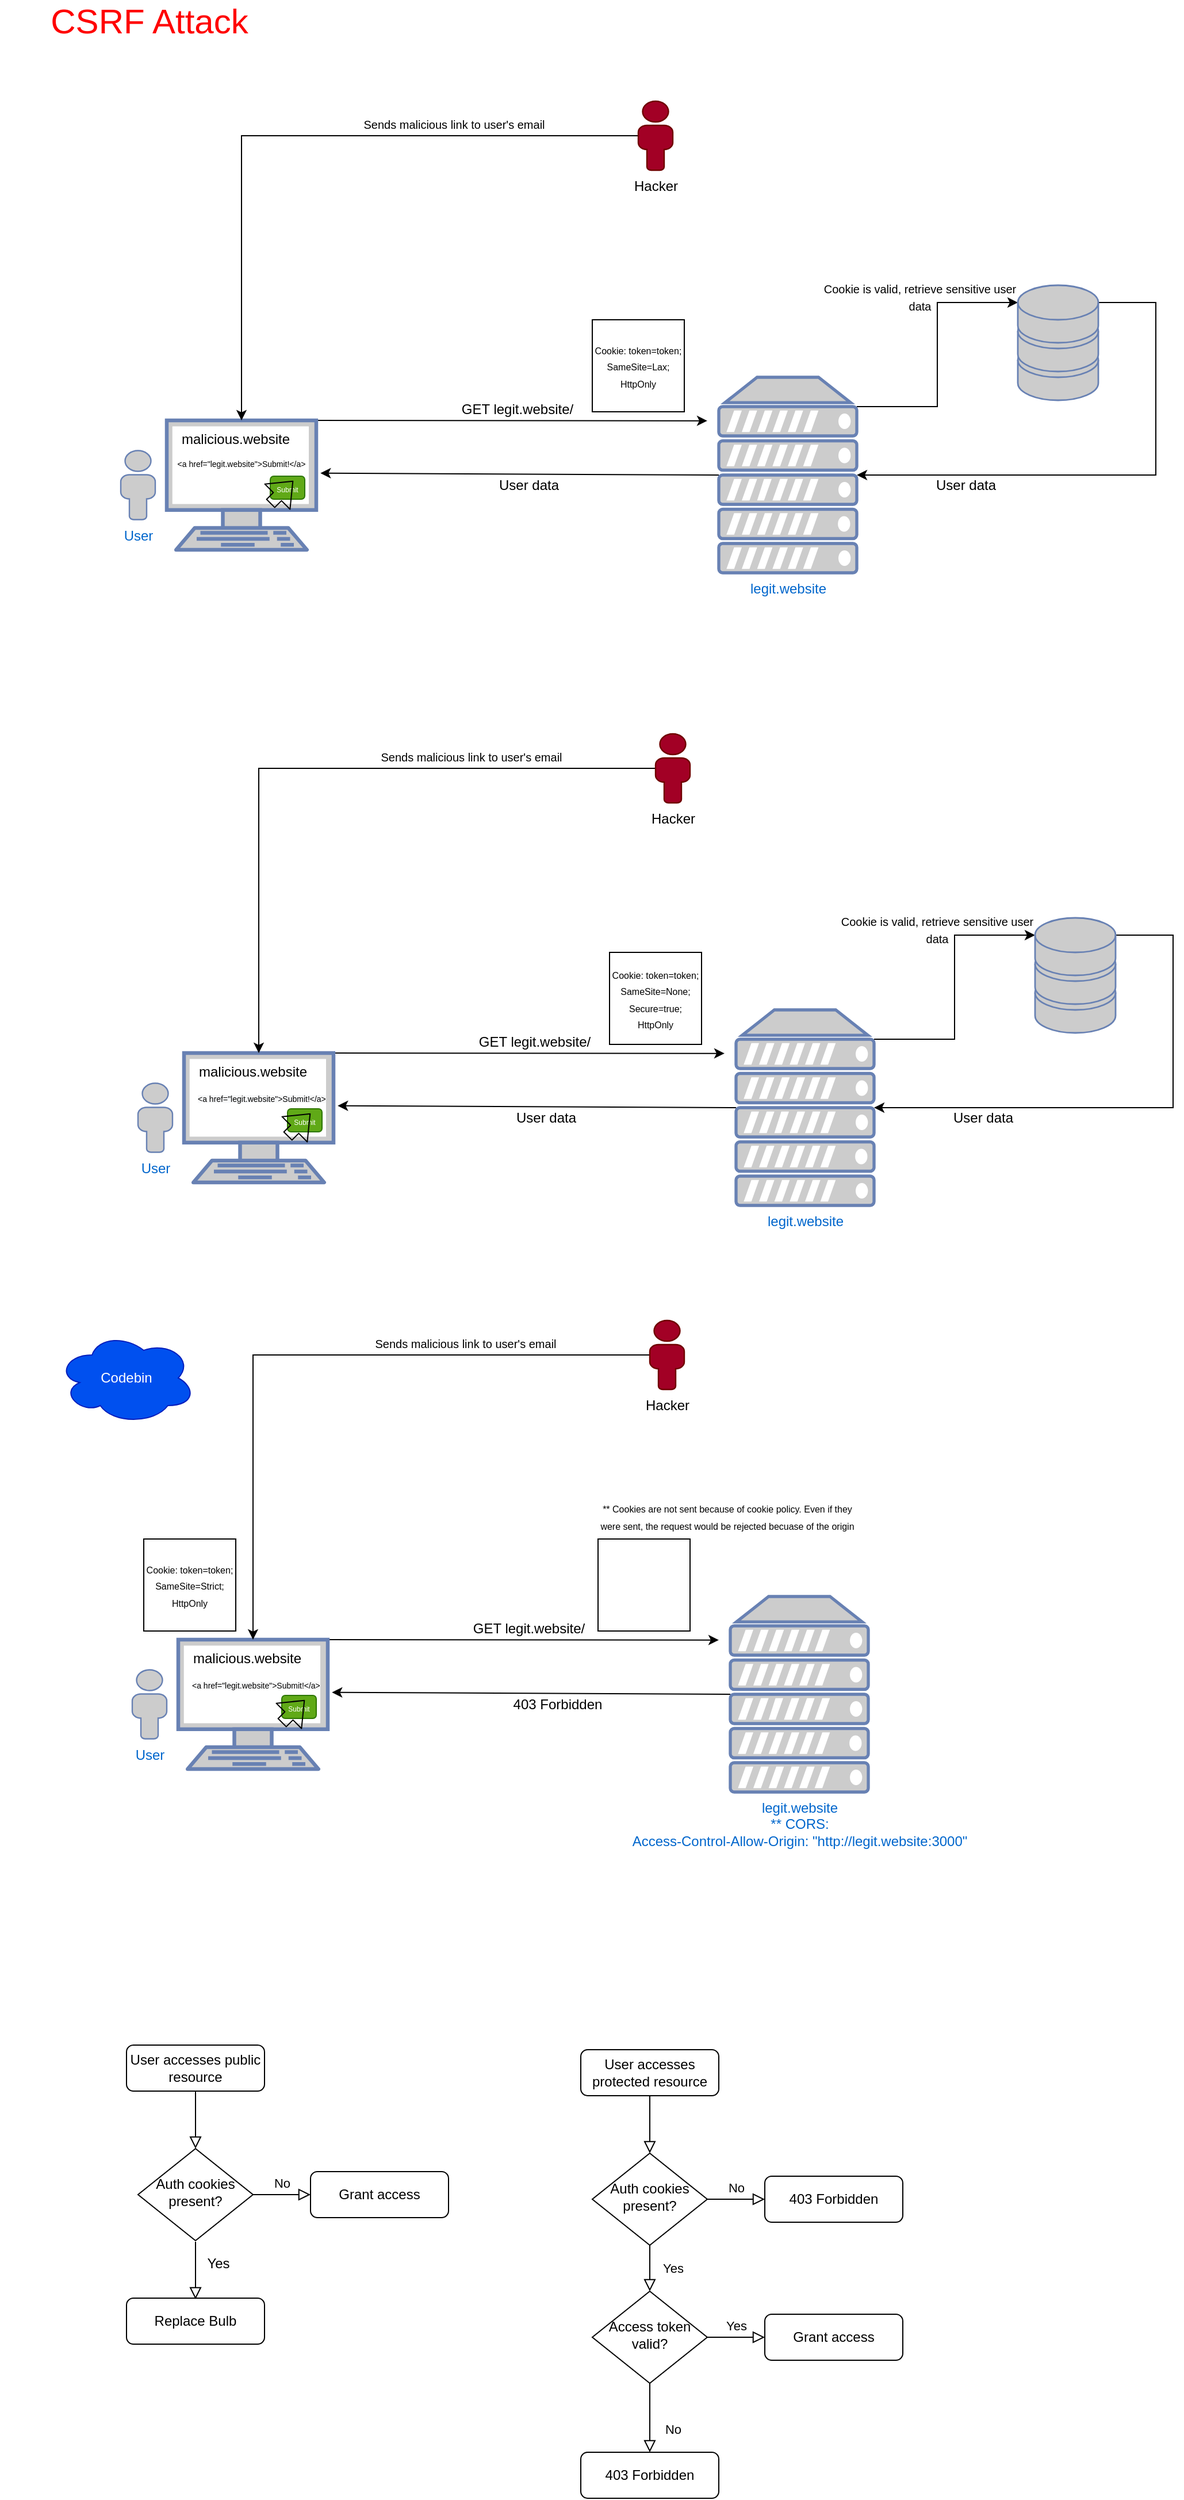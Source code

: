 <mxfile version="13.9.9" type="device"><diagram id="C5RBs43oDa-KdzZeNtuy" name="Page-1"><mxGraphModel dx="3197" dy="2539" grid="1" gridSize="10" guides="1" tooltips="1" connect="1" arrows="1" fold="1" page="1" pageScale="1" pageWidth="827" pageHeight="1169" math="0" shadow="0"><root><mxCell id="WIyWlLk6GJQsqaUBKTNV-0"/><mxCell id="WIyWlLk6GJQsqaUBKTNV-1" parent="WIyWlLk6GJQsqaUBKTNV-0"/><mxCell id="WIyWlLk6GJQsqaUBKTNV-2" value="" style="rounded=0;html=1;jettySize=auto;orthogonalLoop=1;fontSize=11;endArrow=block;endFill=0;endSize=8;strokeWidth=1;shadow=0;labelBackgroundColor=none;edgeStyle=orthogonalEdgeStyle;" parent="WIyWlLk6GJQsqaUBKTNV-1" source="WIyWlLk6GJQsqaUBKTNV-3" target="WIyWlLk6GJQsqaUBKTNV-6" edge="1"><mxGeometry relative="1" as="geometry"/></mxCell><mxCell id="WIyWlLk6GJQsqaUBKTNV-3" value="User accesses public resource" style="rounded=1;whiteSpace=wrap;html=1;fontSize=12;glass=0;strokeWidth=1;shadow=0;" parent="WIyWlLk6GJQsqaUBKTNV-1" vertex="1"><mxGeometry x="85" y="1750" width="120" height="40" as="geometry"/></mxCell><mxCell id="WIyWlLk6GJQsqaUBKTNV-5" value="No" style="edgeStyle=orthogonalEdgeStyle;rounded=0;html=1;jettySize=auto;orthogonalLoop=1;fontSize=11;endArrow=block;endFill=0;endSize=8;strokeWidth=1;shadow=0;labelBackgroundColor=none;" parent="WIyWlLk6GJQsqaUBKTNV-1" source="WIyWlLk6GJQsqaUBKTNV-6" target="WIyWlLk6GJQsqaUBKTNV-7" edge="1"><mxGeometry y="10" relative="1" as="geometry"><mxPoint as="offset"/></mxGeometry></mxCell><mxCell id="WIyWlLk6GJQsqaUBKTNV-6" value="Auth cookies present?" style="rhombus;whiteSpace=wrap;html=1;shadow=0;fontFamily=Helvetica;fontSize=12;align=center;strokeWidth=1;spacing=6;spacingTop=-4;" parent="WIyWlLk6GJQsqaUBKTNV-1" vertex="1"><mxGeometry x="95" y="1840" width="100" height="80" as="geometry"/></mxCell><mxCell id="WIyWlLk6GJQsqaUBKTNV-7" value="Grant access" style="rounded=1;whiteSpace=wrap;html=1;fontSize=12;glass=0;strokeWidth=1;shadow=0;" parent="WIyWlLk6GJQsqaUBKTNV-1" vertex="1"><mxGeometry x="245" y="1860" width="120" height="40" as="geometry"/></mxCell><mxCell id="aJe6lhraDqwbNiLTyz2L-0" value="User" style="fontColor=#0066CC;verticalAlign=top;verticalLabelPosition=bottom;labelPosition=center;align=center;html=1;outlineConnect=0;fillColor=#CCCCCC;strokeColor=#6881B3;gradientColor=none;gradientDirection=north;strokeWidth=2;shape=mxgraph.networks.user_male;" vertex="1" parent="WIyWlLk6GJQsqaUBKTNV-1"><mxGeometry x="80" y="363.75" width="30" height="60" as="geometry"/></mxCell><mxCell id="aJe6lhraDqwbNiLTyz2L-20" style="edgeStyle=none;rounded=0;orthogonalLoop=1;jettySize=auto;html=1;exitX=1;exitY=0;exitDx=0;exitDy=0;exitPerimeter=0;fontColor=#000000;" edge="1" parent="WIyWlLk6GJQsqaUBKTNV-1" source="aJe6lhraDqwbNiLTyz2L-2"><mxGeometry relative="1" as="geometry"><mxPoint x="590" y="337.828" as="targetPoint"/></mxGeometry></mxCell><mxCell id="aJe6lhraDqwbNiLTyz2L-2" value="" style="fontColor=#0066CC;verticalAlign=top;verticalLabelPosition=bottom;labelPosition=center;align=center;html=1;outlineConnect=0;fillColor=#CCCCCC;strokeColor=#6881B3;gradientColor=none;gradientDirection=north;strokeWidth=2;shape=mxgraph.networks.terminal;" vertex="1" parent="WIyWlLk6GJQsqaUBKTNV-1"><mxGeometry x="120" y="337.5" width="130" height="112.5" as="geometry"/></mxCell><mxCell id="aJe6lhraDqwbNiLTyz2L-4" style="edgeStyle=orthogonalEdgeStyle;rounded=0;orthogonalLoop=1;jettySize=auto;html=1;exitX=0;exitY=0.5;exitDx=0;exitDy=0;exitPerimeter=0;entryX=0.5;entryY=0;entryDx=0;entryDy=0;entryPerimeter=0;" edge="1" parent="WIyWlLk6GJQsqaUBKTNV-1" source="aJe6lhraDqwbNiLTyz2L-3" target="aJe6lhraDqwbNiLTyz2L-2"><mxGeometry relative="1" as="geometry"/></mxCell><mxCell id="aJe6lhraDqwbNiLTyz2L-3" value="Hacker" style="verticalAlign=top;verticalLabelPosition=bottom;labelPosition=center;align=center;html=1;outlineConnect=0;fillColor=#a20025;strokeColor=#6F0000;gradientDirection=north;strokeWidth=2;shape=mxgraph.networks.user_male;" vertex="1" parent="WIyWlLk6GJQsqaUBKTNV-1"><mxGeometry x="530" y="60" width="30" height="60" as="geometry"/></mxCell><mxCell id="aJe6lhraDqwbNiLTyz2L-5" value="malicious.website" style="text;html=1;strokeColor=none;fillColor=none;align=center;verticalAlign=middle;whiteSpace=wrap;rounded=0;" vertex="1" parent="WIyWlLk6GJQsqaUBKTNV-1"><mxGeometry x="160" y="343.75" width="40" height="20" as="geometry"/></mxCell><mxCell id="aJe6lhraDqwbNiLTyz2L-6" value="&lt;font style=&quot;font-size: 7px&quot;&gt;&amp;lt;a href=&quot;legit.website&quot;&amp;gt;Submit!&amp;lt;/a&amp;gt;&lt;/font&gt;" style="text;html=1;strokeColor=none;fillColor=none;align=center;verticalAlign=middle;whiteSpace=wrap;rounded=0;" vertex="1" parent="WIyWlLk6GJQsqaUBKTNV-1"><mxGeometry x="20" y="363.75" width="330" height="20" as="geometry"/></mxCell><mxCell id="aJe6lhraDqwbNiLTyz2L-9" value="&lt;font style=&quot;font-size: 6px&quot;&gt;Submit&lt;/font&gt;" style="rounded=1;whiteSpace=wrap;html=1;align=center;fillColor=#60a917;strokeColor=#2D7600;fontColor=#ffffff;" vertex="1" parent="WIyWlLk6GJQsqaUBKTNV-1"><mxGeometry x="210" y="386" width="30" height="20" as="geometry"/></mxCell><mxCell id="aJe6lhraDqwbNiLTyz2L-11" value="" style="shape=flexArrow;endArrow=classic;html=1;" edge="1" parent="WIyWlLk6GJQsqaUBKTNV-1"><mxGeometry width="50" height="50" relative="1" as="geometry"><mxPoint x="210" y="410" as="sourcePoint"/><mxPoint x="230" y="390" as="targetPoint"/></mxGeometry></mxCell><mxCell id="aJe6lhraDqwbNiLTyz2L-12" value="&lt;font style=&quot;font-size: 10px&quot;&gt;Sends malicious link to user's email&lt;/font&gt;" style="text;html=1;strokeColor=none;fillColor=none;align=center;verticalAlign=middle;whiteSpace=wrap;rounded=0;" vertex="1" parent="WIyWlLk6GJQsqaUBKTNV-1"><mxGeometry x="270" y="70" width="200" height="20" as="geometry"/></mxCell><mxCell id="aJe6lhraDqwbNiLTyz2L-22" style="edgeStyle=none;rounded=0;orthogonalLoop=1;jettySize=auto;html=1;exitX=0;exitY=0.5;exitDx=0;exitDy=0;exitPerimeter=0;entryX=0.708;entryY=0.98;entryDx=0;entryDy=0;entryPerimeter=0;fontColor=#000000;" edge="1" parent="WIyWlLk6GJQsqaUBKTNV-1" source="aJe6lhraDqwbNiLTyz2L-14" target="aJe6lhraDqwbNiLTyz2L-6"><mxGeometry relative="1" as="geometry"/></mxCell><mxCell id="aJe6lhraDqwbNiLTyz2L-36" style="edgeStyle=orthogonalEdgeStyle;rounded=0;orthogonalLoop=1;jettySize=auto;html=1;exitX=1;exitY=0.15;exitDx=0;exitDy=0;exitPerimeter=0;entryX=0;entryY=0.15;entryDx=0;entryDy=0;entryPerimeter=0;fontColor=#000000;" edge="1" parent="WIyWlLk6GJQsqaUBKTNV-1" source="aJe6lhraDqwbNiLTyz2L-14" target="aJe6lhraDqwbNiLTyz2L-29"><mxGeometry relative="1" as="geometry"/></mxCell><mxCell id="aJe6lhraDqwbNiLTyz2L-14" value="legit.website" style="fontColor=#0066CC;verticalAlign=top;verticalLabelPosition=bottom;labelPosition=center;align=center;html=1;outlineConnect=0;fillColor=#CCCCCC;strokeColor=#6881B3;gradientColor=none;gradientDirection=north;strokeWidth=2;shape=mxgraph.networks.server;" vertex="1" parent="WIyWlLk6GJQsqaUBKTNV-1"><mxGeometry x="600" y="300" width="120" height="170" as="geometry"/></mxCell><mxCell id="aJe6lhraDqwbNiLTyz2L-17" value="GET legit.website/" style="text;html=1;strokeColor=none;fillColor=none;align=center;verticalAlign=middle;whiteSpace=wrap;rounded=0;fontColor=#000000;" vertex="1" parent="WIyWlLk6GJQsqaUBKTNV-1"><mxGeometry x="360" y="317.5" width="130" height="20" as="geometry"/></mxCell><mxCell id="aJe6lhraDqwbNiLTyz2L-19" value="&lt;font style=&quot;font-size: 8px&quot;&gt;Cookie: token=token; SameSite=Lax; HttpOnly&lt;/font&gt;" style="whiteSpace=wrap;html=1;aspect=fixed;fontColor=#000000;" vertex="1" parent="WIyWlLk6GJQsqaUBKTNV-1"><mxGeometry x="490" y="250" width="80" height="80" as="geometry"/></mxCell><mxCell id="aJe6lhraDqwbNiLTyz2L-37" style="edgeStyle=orthogonalEdgeStyle;rounded=0;orthogonalLoop=1;jettySize=auto;html=1;exitX=1;exitY=0.15;exitDx=0;exitDy=0;exitPerimeter=0;fontColor=#000000;" edge="1" parent="WIyWlLk6GJQsqaUBKTNV-1" source="aJe6lhraDqwbNiLTyz2L-29" target="aJe6lhraDqwbNiLTyz2L-14"><mxGeometry relative="1" as="geometry"><Array as="points"><mxPoint x="980" y="235"/><mxPoint x="980" y="385"/></Array></mxGeometry></mxCell><mxCell id="aJe6lhraDqwbNiLTyz2L-29" value="" style="fontColor=#0066CC;verticalAlign=top;verticalLabelPosition=bottom;labelPosition=center;align=center;html=1;outlineConnect=0;fillColor=#CCCCCC;strokeColor=#6881B3;gradientColor=none;gradientDirection=north;strokeWidth=2;shape=mxgraph.networks.storage;" vertex="1" parent="WIyWlLk6GJQsqaUBKTNV-1"><mxGeometry x="860" y="220" width="70" height="100" as="geometry"/></mxCell><mxCell id="aJe6lhraDqwbNiLTyz2L-32" value="&lt;font style=&quot;font-size: 10px&quot;&gt;Cookie is valid, retrieve sensitive user data&lt;/font&gt;" style="text;html=1;strokeColor=none;fillColor=none;align=center;verticalAlign=middle;whiteSpace=wrap;rounded=0;fontColor=#000000;" vertex="1" parent="WIyWlLk6GJQsqaUBKTNV-1"><mxGeometry x="680" y="220" width="190" height="20" as="geometry"/></mxCell><mxCell id="aJe6lhraDqwbNiLTyz2L-34" value="User data" style="text;html=1;strokeColor=none;fillColor=none;align=center;verticalAlign=middle;whiteSpace=wrap;rounded=0;fontColor=#000000;" vertex="1" parent="WIyWlLk6GJQsqaUBKTNV-1"><mxGeometry x="780" y="383.75" width="70" height="20" as="geometry"/></mxCell><mxCell id="aJe6lhraDqwbNiLTyz2L-35" value="User data" style="text;html=1;strokeColor=none;fillColor=none;align=center;verticalAlign=middle;whiteSpace=wrap;rounded=0;fontColor=#000000;" vertex="1" parent="WIyWlLk6GJQsqaUBKTNV-1"><mxGeometry x="400" y="383.75" width="70" height="20" as="geometry"/></mxCell><mxCell id="aJe6lhraDqwbNiLTyz2L-77" value="User" style="fontColor=#0066CC;verticalAlign=top;verticalLabelPosition=bottom;labelPosition=center;align=center;html=1;outlineConnect=0;fillColor=#CCCCCC;strokeColor=#6881B3;gradientColor=none;gradientDirection=north;strokeWidth=2;shape=mxgraph.networks.user_male;" vertex="1" parent="WIyWlLk6GJQsqaUBKTNV-1"><mxGeometry x="95" y="913.75" width="30" height="60" as="geometry"/></mxCell><mxCell id="aJe6lhraDqwbNiLTyz2L-78" style="edgeStyle=none;rounded=0;orthogonalLoop=1;jettySize=auto;html=1;exitX=1;exitY=0;exitDx=0;exitDy=0;exitPerimeter=0;fontColor=#000000;" edge="1" parent="WIyWlLk6GJQsqaUBKTNV-1" source="aJe6lhraDqwbNiLTyz2L-79"><mxGeometry relative="1" as="geometry"><mxPoint x="605" y="887.828" as="targetPoint"/></mxGeometry></mxCell><mxCell id="aJe6lhraDqwbNiLTyz2L-79" value="" style="fontColor=#0066CC;verticalAlign=top;verticalLabelPosition=bottom;labelPosition=center;align=center;html=1;outlineConnect=0;fillColor=#CCCCCC;strokeColor=#6881B3;gradientColor=none;gradientDirection=north;strokeWidth=2;shape=mxgraph.networks.terminal;" vertex="1" parent="WIyWlLk6GJQsqaUBKTNV-1"><mxGeometry x="135" y="887.5" width="130" height="112.5" as="geometry"/></mxCell><mxCell id="aJe6lhraDqwbNiLTyz2L-80" style="edgeStyle=orthogonalEdgeStyle;rounded=0;orthogonalLoop=1;jettySize=auto;html=1;exitX=0;exitY=0.5;exitDx=0;exitDy=0;exitPerimeter=0;entryX=0.5;entryY=0;entryDx=0;entryDy=0;entryPerimeter=0;" edge="1" parent="WIyWlLk6GJQsqaUBKTNV-1" source="aJe6lhraDqwbNiLTyz2L-81" target="aJe6lhraDqwbNiLTyz2L-79"><mxGeometry relative="1" as="geometry"/></mxCell><mxCell id="aJe6lhraDqwbNiLTyz2L-81" value="Hacker" style="verticalAlign=top;verticalLabelPosition=bottom;labelPosition=center;align=center;html=1;outlineConnect=0;fillColor=#a20025;strokeColor=#6F0000;gradientDirection=north;strokeWidth=2;shape=mxgraph.networks.user_male;" vertex="1" parent="WIyWlLk6GJQsqaUBKTNV-1"><mxGeometry x="545" y="610" width="30" height="60" as="geometry"/></mxCell><mxCell id="aJe6lhraDqwbNiLTyz2L-82" value="malicious.website" style="text;html=1;strokeColor=none;fillColor=none;align=center;verticalAlign=middle;whiteSpace=wrap;rounded=0;" vertex="1" parent="WIyWlLk6GJQsqaUBKTNV-1"><mxGeometry x="175" y="893.75" width="40" height="20" as="geometry"/></mxCell><mxCell id="aJe6lhraDqwbNiLTyz2L-83" value="&lt;font style=&quot;font-size: 6px&quot;&gt;Submit&lt;/font&gt;" style="rounded=1;whiteSpace=wrap;html=1;align=center;fillColor=#60a917;strokeColor=#2D7600;fontColor=#ffffff;" vertex="1" parent="WIyWlLk6GJQsqaUBKTNV-1"><mxGeometry x="225" y="936" width="30" height="20" as="geometry"/></mxCell><mxCell id="aJe6lhraDqwbNiLTyz2L-84" value="" style="shape=flexArrow;endArrow=classic;html=1;" edge="1" parent="WIyWlLk6GJQsqaUBKTNV-1"><mxGeometry width="50" height="50" relative="1" as="geometry"><mxPoint x="225" y="960" as="sourcePoint"/><mxPoint x="245" y="940" as="targetPoint"/></mxGeometry></mxCell><mxCell id="aJe6lhraDqwbNiLTyz2L-85" value="&lt;font style=&quot;font-size: 10px&quot;&gt;Sends malicious link to user's email&lt;/font&gt;" style="text;html=1;strokeColor=none;fillColor=none;align=center;verticalAlign=middle;whiteSpace=wrap;rounded=0;" vertex="1" parent="WIyWlLk6GJQsqaUBKTNV-1"><mxGeometry x="285" y="620" width="200" height="20" as="geometry"/></mxCell><mxCell id="aJe6lhraDqwbNiLTyz2L-86" style="edgeStyle=none;rounded=0;orthogonalLoop=1;jettySize=auto;html=1;exitX=0;exitY=0.5;exitDx=0;exitDy=0;exitPerimeter=0;entryX=0.708;entryY=0.98;entryDx=0;entryDy=0;entryPerimeter=0;fontColor=#000000;" edge="1" parent="WIyWlLk6GJQsqaUBKTNV-1" source="aJe6lhraDqwbNiLTyz2L-88"><mxGeometry relative="1" as="geometry"><mxPoint x="268.64" y="933.35" as="targetPoint"/></mxGeometry></mxCell><mxCell id="aJe6lhraDqwbNiLTyz2L-87" style="edgeStyle=orthogonalEdgeStyle;rounded=0;orthogonalLoop=1;jettySize=auto;html=1;exitX=1;exitY=0.15;exitDx=0;exitDy=0;exitPerimeter=0;entryX=0;entryY=0.15;entryDx=0;entryDy=0;entryPerimeter=0;fontColor=#000000;" edge="1" parent="WIyWlLk6GJQsqaUBKTNV-1" source="aJe6lhraDqwbNiLTyz2L-88" target="aJe6lhraDqwbNiLTyz2L-92"><mxGeometry relative="1" as="geometry"/></mxCell><mxCell id="aJe6lhraDqwbNiLTyz2L-88" value="legit.website" style="fontColor=#0066CC;verticalAlign=top;verticalLabelPosition=bottom;labelPosition=center;align=center;html=1;outlineConnect=0;fillColor=#CCCCCC;strokeColor=#6881B3;gradientColor=none;gradientDirection=north;strokeWidth=2;shape=mxgraph.networks.server;" vertex="1" parent="WIyWlLk6GJQsqaUBKTNV-1"><mxGeometry x="615" y="850" width="120" height="170" as="geometry"/></mxCell><mxCell id="aJe6lhraDqwbNiLTyz2L-89" value="GET legit.website/" style="text;html=1;strokeColor=none;fillColor=none;align=center;verticalAlign=middle;whiteSpace=wrap;rounded=0;fontColor=#000000;" vertex="1" parent="WIyWlLk6GJQsqaUBKTNV-1"><mxGeometry x="375" y="867.5" width="130" height="20" as="geometry"/></mxCell><mxCell id="aJe6lhraDqwbNiLTyz2L-90" value="&lt;font style=&quot;font-size: 8px&quot;&gt;Cookie: token=token; SameSite=None; Secure=true; HttpOnly&lt;/font&gt;" style="whiteSpace=wrap;html=1;aspect=fixed;fontColor=#000000;" vertex="1" parent="WIyWlLk6GJQsqaUBKTNV-1"><mxGeometry x="505" y="800" width="80" height="80" as="geometry"/></mxCell><mxCell id="aJe6lhraDqwbNiLTyz2L-91" style="edgeStyle=orthogonalEdgeStyle;rounded=0;orthogonalLoop=1;jettySize=auto;html=1;exitX=1;exitY=0.15;exitDx=0;exitDy=0;exitPerimeter=0;fontColor=#000000;" edge="1" parent="WIyWlLk6GJQsqaUBKTNV-1" source="aJe6lhraDqwbNiLTyz2L-92" target="aJe6lhraDqwbNiLTyz2L-88"><mxGeometry relative="1" as="geometry"><Array as="points"><mxPoint x="995" y="785"/><mxPoint x="995" y="935"/></Array></mxGeometry></mxCell><mxCell id="aJe6lhraDqwbNiLTyz2L-92" value="" style="fontColor=#0066CC;verticalAlign=top;verticalLabelPosition=bottom;labelPosition=center;align=center;html=1;outlineConnect=0;fillColor=#CCCCCC;strokeColor=#6881B3;gradientColor=none;gradientDirection=north;strokeWidth=2;shape=mxgraph.networks.storage;" vertex="1" parent="WIyWlLk6GJQsqaUBKTNV-1"><mxGeometry x="875" y="770" width="70" height="100" as="geometry"/></mxCell><mxCell id="aJe6lhraDqwbNiLTyz2L-93" value="&lt;font style=&quot;font-size: 10px&quot;&gt;Cookie is valid, retrieve sensitive user data&lt;/font&gt;" style="text;html=1;strokeColor=none;fillColor=none;align=center;verticalAlign=middle;whiteSpace=wrap;rounded=0;fontColor=#000000;" vertex="1" parent="WIyWlLk6GJQsqaUBKTNV-1"><mxGeometry x="695" y="770" width="190" height="20" as="geometry"/></mxCell><mxCell id="aJe6lhraDqwbNiLTyz2L-94" value="User data" style="text;html=1;strokeColor=none;fillColor=none;align=center;verticalAlign=middle;whiteSpace=wrap;rounded=0;fontColor=#000000;" vertex="1" parent="WIyWlLk6GJQsqaUBKTNV-1"><mxGeometry x="795" y="933.75" width="70" height="20" as="geometry"/></mxCell><mxCell id="aJe6lhraDqwbNiLTyz2L-95" value="User data" style="text;html=1;strokeColor=none;fillColor=none;align=center;verticalAlign=middle;whiteSpace=wrap;rounded=0;fontColor=#000000;" vertex="1" parent="WIyWlLk6GJQsqaUBKTNV-1"><mxGeometry x="415" y="933.75" width="70" height="20" as="geometry"/></mxCell><mxCell id="aJe6lhraDqwbNiLTyz2L-96" value="&lt;span style=&quot;color: rgb(0, 0, 0); font-family: helvetica; font-size: 7px; font-style: normal; font-weight: 400; letter-spacing: normal; text-align: center; text-indent: 0px; text-transform: none; word-spacing: 0px; background-color: rgb(248, 249, 250); display: inline; float: none;&quot;&gt;&amp;lt;a href=&quot;legit.website&quot;&amp;gt;Submit!&amp;lt;/a&amp;gt;&lt;/span&gt;" style="text;whiteSpace=wrap;html=1;fontColor=#000000;" vertex="1" parent="WIyWlLk6GJQsqaUBKTNV-1"><mxGeometry x="145" y="912" width="140" height="30" as="geometry"/></mxCell><mxCell id="aJe6lhraDqwbNiLTyz2L-98" value="User" style="fontColor=#0066CC;verticalAlign=top;verticalLabelPosition=bottom;labelPosition=center;align=center;html=1;outlineConnect=0;fillColor=#CCCCCC;strokeColor=#6881B3;gradientColor=none;gradientDirection=north;strokeWidth=2;shape=mxgraph.networks.user_male;" vertex="1" parent="WIyWlLk6GJQsqaUBKTNV-1"><mxGeometry x="90" y="1423.75" width="30" height="60" as="geometry"/></mxCell><mxCell id="aJe6lhraDqwbNiLTyz2L-99" style="edgeStyle=none;rounded=0;orthogonalLoop=1;jettySize=auto;html=1;exitX=1;exitY=0;exitDx=0;exitDy=0;exitPerimeter=0;fontColor=#000000;" edge="1" parent="WIyWlLk6GJQsqaUBKTNV-1" source="aJe6lhraDqwbNiLTyz2L-100"><mxGeometry relative="1" as="geometry"><mxPoint x="600" y="1397.828" as="targetPoint"/></mxGeometry></mxCell><mxCell id="aJe6lhraDqwbNiLTyz2L-100" value="" style="fontColor=#0066CC;verticalAlign=top;verticalLabelPosition=bottom;labelPosition=center;align=center;html=1;outlineConnect=0;fillColor=#CCCCCC;strokeColor=#6881B3;gradientColor=none;gradientDirection=north;strokeWidth=2;shape=mxgraph.networks.terminal;" vertex="1" parent="WIyWlLk6GJQsqaUBKTNV-1"><mxGeometry x="130" y="1397.5" width="130" height="112.5" as="geometry"/></mxCell><mxCell id="aJe6lhraDqwbNiLTyz2L-101" style="edgeStyle=orthogonalEdgeStyle;rounded=0;orthogonalLoop=1;jettySize=auto;html=1;exitX=0;exitY=0.5;exitDx=0;exitDy=0;exitPerimeter=0;entryX=0.5;entryY=0;entryDx=0;entryDy=0;entryPerimeter=0;" edge="1" parent="WIyWlLk6GJQsqaUBKTNV-1" source="aJe6lhraDqwbNiLTyz2L-102" target="aJe6lhraDqwbNiLTyz2L-100"><mxGeometry relative="1" as="geometry"/></mxCell><mxCell id="aJe6lhraDqwbNiLTyz2L-102" value="Hacker" style="verticalAlign=top;verticalLabelPosition=bottom;labelPosition=center;align=center;html=1;outlineConnect=0;fillColor=#a20025;strokeColor=#6F0000;gradientDirection=north;strokeWidth=2;shape=mxgraph.networks.user_male;" vertex="1" parent="WIyWlLk6GJQsqaUBKTNV-1"><mxGeometry x="540" y="1120" width="30" height="60" as="geometry"/></mxCell><mxCell id="aJe6lhraDqwbNiLTyz2L-103" value="malicious.website" style="text;html=1;strokeColor=none;fillColor=none;align=center;verticalAlign=middle;whiteSpace=wrap;rounded=0;" vertex="1" parent="WIyWlLk6GJQsqaUBKTNV-1"><mxGeometry x="170" y="1403.75" width="40" height="20" as="geometry"/></mxCell><mxCell id="aJe6lhraDqwbNiLTyz2L-104" value="&lt;font style=&quot;font-size: 6px&quot;&gt;Submit&lt;/font&gt;" style="rounded=1;whiteSpace=wrap;html=1;align=center;fillColor=#60a917;strokeColor=#2D7600;fontColor=#ffffff;" vertex="1" parent="WIyWlLk6GJQsqaUBKTNV-1"><mxGeometry x="220" y="1446" width="30" height="20" as="geometry"/></mxCell><mxCell id="aJe6lhraDqwbNiLTyz2L-105" value="" style="shape=flexArrow;endArrow=classic;html=1;" edge="1" parent="WIyWlLk6GJQsqaUBKTNV-1"><mxGeometry width="50" height="50" relative="1" as="geometry"><mxPoint x="220" y="1470" as="sourcePoint"/><mxPoint x="240" y="1450" as="targetPoint"/></mxGeometry></mxCell><mxCell id="aJe6lhraDqwbNiLTyz2L-106" value="&lt;font style=&quot;font-size: 10px&quot;&gt;Sends malicious link to user's email&lt;/font&gt;" style="text;html=1;strokeColor=none;fillColor=none;align=center;verticalAlign=middle;whiteSpace=wrap;rounded=0;" vertex="1" parent="WIyWlLk6GJQsqaUBKTNV-1"><mxGeometry x="280" y="1130" width="200" height="20" as="geometry"/></mxCell><mxCell id="aJe6lhraDqwbNiLTyz2L-107" style="edgeStyle=none;rounded=0;orthogonalLoop=1;jettySize=auto;html=1;exitX=0;exitY=0.5;exitDx=0;exitDy=0;exitPerimeter=0;entryX=0.708;entryY=0.98;entryDx=0;entryDy=0;entryPerimeter=0;fontColor=#000000;" edge="1" parent="WIyWlLk6GJQsqaUBKTNV-1" source="aJe6lhraDqwbNiLTyz2L-109"><mxGeometry relative="1" as="geometry"><mxPoint x="263.64" y="1443.35" as="targetPoint"/></mxGeometry></mxCell><mxCell id="aJe6lhraDqwbNiLTyz2L-109" value="legit.website&lt;br&gt;** CORS:&lt;br&gt;Access-Control-Allow-Origin: &quot;http://legit.website:3000&quot;" style="fontColor=#0066CC;verticalAlign=top;verticalLabelPosition=bottom;labelPosition=center;align=center;html=1;outlineConnect=0;fillColor=#CCCCCC;strokeColor=#6881B3;gradientColor=none;gradientDirection=north;strokeWidth=2;shape=mxgraph.networks.server;" vertex="1" parent="WIyWlLk6GJQsqaUBKTNV-1"><mxGeometry x="610" y="1360" width="120" height="170" as="geometry"/></mxCell><mxCell id="aJe6lhraDqwbNiLTyz2L-110" value="GET legit.website/" style="text;html=1;strokeColor=none;fillColor=none;align=center;verticalAlign=middle;whiteSpace=wrap;rounded=0;fontColor=#000000;" vertex="1" parent="WIyWlLk6GJQsqaUBKTNV-1"><mxGeometry x="370" y="1377.5" width="130" height="20" as="geometry"/></mxCell><mxCell id="aJe6lhraDqwbNiLTyz2L-111" value="&lt;font style=&quot;font-size: 8px&quot;&gt;Cookie: token=token; SameSite=Strict;&lt;br&gt;HttpOnly&lt;/font&gt;" style="whiteSpace=wrap;html=1;aspect=fixed;fontColor=#000000;" vertex="1" parent="WIyWlLk6GJQsqaUBKTNV-1"><mxGeometry x="100" y="1310" width="80" height="80" as="geometry"/></mxCell><mxCell id="aJe6lhraDqwbNiLTyz2L-116" value="403 Forbidden" style="text;html=1;strokeColor=none;fillColor=none;align=center;verticalAlign=middle;whiteSpace=wrap;rounded=0;fontColor=#000000;" vertex="1" parent="WIyWlLk6GJQsqaUBKTNV-1"><mxGeometry x="410" y="1443.75" width="100" height="20" as="geometry"/></mxCell><mxCell id="aJe6lhraDqwbNiLTyz2L-117" value="&lt;span style=&quot;color: rgb(0, 0, 0); font-family: helvetica; font-size: 7px; font-style: normal; font-weight: 400; letter-spacing: normal; text-align: center; text-indent: 0px; text-transform: none; word-spacing: 0px; background-color: rgb(248, 249, 250); display: inline; float: none;&quot;&gt;&amp;lt;a href=&quot;legit.website&quot;&amp;gt;Submit!&amp;lt;/a&amp;gt;&lt;/span&gt;" style="text;whiteSpace=wrap;html=1;fontColor=#000000;" vertex="1" parent="WIyWlLk6GJQsqaUBKTNV-1"><mxGeometry x="140" y="1422" width="140" height="30" as="geometry"/></mxCell><mxCell id="aJe6lhraDqwbNiLTyz2L-118" value="" style="whiteSpace=wrap;html=1;aspect=fixed;fontColor=#000000;" vertex="1" parent="WIyWlLk6GJQsqaUBKTNV-1"><mxGeometry x="495" y="1310" width="80" height="80" as="geometry"/></mxCell><mxCell id="aJe6lhraDqwbNiLTyz2L-121" value="&lt;font style=&quot;font-size: 8px&quot;&gt;** Cookies are not sent because of cookie policy. Even if they were sent, the request would be rejected becuase of the origin&lt;/font&gt;" style="text;html=1;strokeColor=none;fillColor=none;align=center;verticalAlign=middle;whiteSpace=wrap;rounded=0;fontColor=#000000;" vertex="1" parent="WIyWlLk6GJQsqaUBKTNV-1"><mxGeometry x="490" y="1260" width="235" height="60" as="geometry"/></mxCell><mxCell id="aJe6lhraDqwbNiLTyz2L-123" value="Codebin" style="ellipse;shape=cloud;whiteSpace=wrap;html=1;fontColor=#ffffff;fillColor=#0050ef;strokeColor=#001DBC;" vertex="1" parent="WIyWlLk6GJQsqaUBKTNV-1"><mxGeometry x="25" y="1130" width="120" height="80" as="geometry"/></mxCell><mxCell id="aJe6lhraDqwbNiLTyz2L-125" value="&lt;font style=&quot;font-size: 30px&quot; color=&quot;#ff0000&quot;&gt;CSRF Attack&lt;/font&gt;" style="text;html=1;strokeColor=none;fillColor=none;align=center;verticalAlign=middle;whiteSpace=wrap;rounded=0;fontColor=#000000;" vertex="1" parent="WIyWlLk6GJQsqaUBKTNV-1"><mxGeometry x="-25" y="-20" width="260" height="20" as="geometry"/></mxCell><mxCell id="aJe6lhraDqwbNiLTyz2L-126" value="" style="rounded=0;html=1;jettySize=auto;orthogonalLoop=1;fontSize=11;endArrow=block;endFill=0;endSize=8;strokeWidth=1;shadow=0;labelBackgroundColor=none;edgeStyle=orthogonalEdgeStyle;" edge="1" parent="WIyWlLk6GJQsqaUBKTNV-1" source="aJe6lhraDqwbNiLTyz2L-127" target="aJe6lhraDqwbNiLTyz2L-130"><mxGeometry relative="1" as="geometry"/></mxCell><mxCell id="aJe6lhraDqwbNiLTyz2L-127" value="User accesses protected resource" style="rounded=1;whiteSpace=wrap;html=1;fontSize=12;glass=0;strokeWidth=1;shadow=0;" vertex="1" parent="WIyWlLk6GJQsqaUBKTNV-1"><mxGeometry x="480" y="1754" width="120" height="40" as="geometry"/></mxCell><mxCell id="aJe6lhraDqwbNiLTyz2L-128" value="Yes" style="rounded=0;html=1;jettySize=auto;orthogonalLoop=1;fontSize=11;endArrow=block;endFill=0;endSize=8;strokeWidth=1;shadow=0;labelBackgroundColor=none;edgeStyle=orthogonalEdgeStyle;" edge="1" parent="WIyWlLk6GJQsqaUBKTNV-1" source="aJe6lhraDqwbNiLTyz2L-130" target="aJe6lhraDqwbNiLTyz2L-134"><mxGeometry y="20" relative="1" as="geometry"><mxPoint as="offset"/></mxGeometry></mxCell><mxCell id="aJe6lhraDqwbNiLTyz2L-129" value="No" style="edgeStyle=orthogonalEdgeStyle;rounded=0;html=1;jettySize=auto;orthogonalLoop=1;fontSize=11;endArrow=block;endFill=0;endSize=8;strokeWidth=1;shadow=0;labelBackgroundColor=none;" edge="1" parent="WIyWlLk6GJQsqaUBKTNV-1" source="aJe6lhraDqwbNiLTyz2L-130" target="aJe6lhraDqwbNiLTyz2L-131"><mxGeometry y="10" relative="1" as="geometry"><mxPoint as="offset"/></mxGeometry></mxCell><mxCell id="aJe6lhraDqwbNiLTyz2L-130" value="Auth cookies present?" style="rhombus;whiteSpace=wrap;html=1;shadow=0;fontFamily=Helvetica;fontSize=12;align=center;strokeWidth=1;spacing=6;spacingTop=-4;" vertex="1" parent="WIyWlLk6GJQsqaUBKTNV-1"><mxGeometry x="490" y="1844" width="100" height="80" as="geometry"/></mxCell><mxCell id="aJe6lhraDqwbNiLTyz2L-131" value="403 Forbidden" style="rounded=1;whiteSpace=wrap;html=1;fontSize=12;glass=0;strokeWidth=1;shadow=0;" vertex="1" parent="WIyWlLk6GJQsqaUBKTNV-1"><mxGeometry x="640" y="1864" width="120" height="40" as="geometry"/></mxCell><mxCell id="aJe6lhraDqwbNiLTyz2L-132" value="No" style="rounded=0;html=1;jettySize=auto;orthogonalLoop=1;fontSize=11;endArrow=block;endFill=0;endSize=8;strokeWidth=1;shadow=0;labelBackgroundColor=none;edgeStyle=orthogonalEdgeStyle;" edge="1" parent="WIyWlLk6GJQsqaUBKTNV-1" source="aJe6lhraDqwbNiLTyz2L-134" target="aJe6lhraDqwbNiLTyz2L-135"><mxGeometry x="0.333" y="20" relative="1" as="geometry"><mxPoint as="offset"/></mxGeometry></mxCell><mxCell id="aJe6lhraDqwbNiLTyz2L-133" value="Yes" style="edgeStyle=orthogonalEdgeStyle;rounded=0;html=1;jettySize=auto;orthogonalLoop=1;fontSize=11;endArrow=block;endFill=0;endSize=8;strokeWidth=1;shadow=0;labelBackgroundColor=none;" edge="1" parent="WIyWlLk6GJQsqaUBKTNV-1" source="aJe6lhraDqwbNiLTyz2L-134" target="aJe6lhraDqwbNiLTyz2L-136"><mxGeometry y="10" relative="1" as="geometry"><mxPoint as="offset"/></mxGeometry></mxCell><mxCell id="aJe6lhraDqwbNiLTyz2L-134" value="Access token valid?" style="rhombus;whiteSpace=wrap;html=1;shadow=0;fontFamily=Helvetica;fontSize=12;align=center;strokeWidth=1;spacing=6;spacingTop=-4;" vertex="1" parent="WIyWlLk6GJQsqaUBKTNV-1"><mxGeometry x="490" y="1964" width="100" height="80" as="geometry"/></mxCell><mxCell id="aJe6lhraDqwbNiLTyz2L-135" value="403 Forbidden" style="rounded=1;whiteSpace=wrap;html=1;fontSize=12;glass=0;strokeWidth=1;shadow=0;" vertex="1" parent="WIyWlLk6GJQsqaUBKTNV-1"><mxGeometry x="480" y="2104" width="120" height="40" as="geometry"/></mxCell><mxCell id="aJe6lhraDqwbNiLTyz2L-136" value="Grant access" style="rounded=1;whiteSpace=wrap;html=1;fontSize=12;glass=0;strokeWidth=1;shadow=0;" vertex="1" parent="WIyWlLk6GJQsqaUBKTNV-1"><mxGeometry x="640" y="1984" width="120" height="40" as="geometry"/></mxCell><mxCell id="aJe6lhraDqwbNiLTyz2L-137" value="Replace Bulb" style="rounded=1;whiteSpace=wrap;html=1;fontSize=12;glass=0;strokeWidth=1;shadow=0;" vertex="1" parent="WIyWlLk6GJQsqaUBKTNV-1"><mxGeometry x="85" y="1970" width="120" height="40" as="geometry"/></mxCell><mxCell id="aJe6lhraDqwbNiLTyz2L-142" value="" style="rounded=0;html=1;jettySize=auto;orthogonalLoop=1;fontSize=11;endArrow=block;endFill=0;endSize=8;strokeWidth=1;shadow=0;labelBackgroundColor=none;edgeStyle=orthogonalEdgeStyle;" edge="1" parent="WIyWlLk6GJQsqaUBKTNV-1"><mxGeometry relative="1" as="geometry"><mxPoint x="145" y="1921.0" as="sourcePoint"/><mxPoint x="145" y="1971.0" as="targetPoint"/></mxGeometry></mxCell><mxCell id="aJe6lhraDqwbNiLTyz2L-143" value="Yes" style="text;html=1;strokeColor=none;fillColor=none;align=center;verticalAlign=middle;whiteSpace=wrap;rounded=0;fontColor=#000000;" vertex="1" parent="WIyWlLk6GJQsqaUBKTNV-1"><mxGeometry x="145" y="1930" width="40" height="20" as="geometry"/></mxCell></root></mxGraphModel></diagram></mxfile>